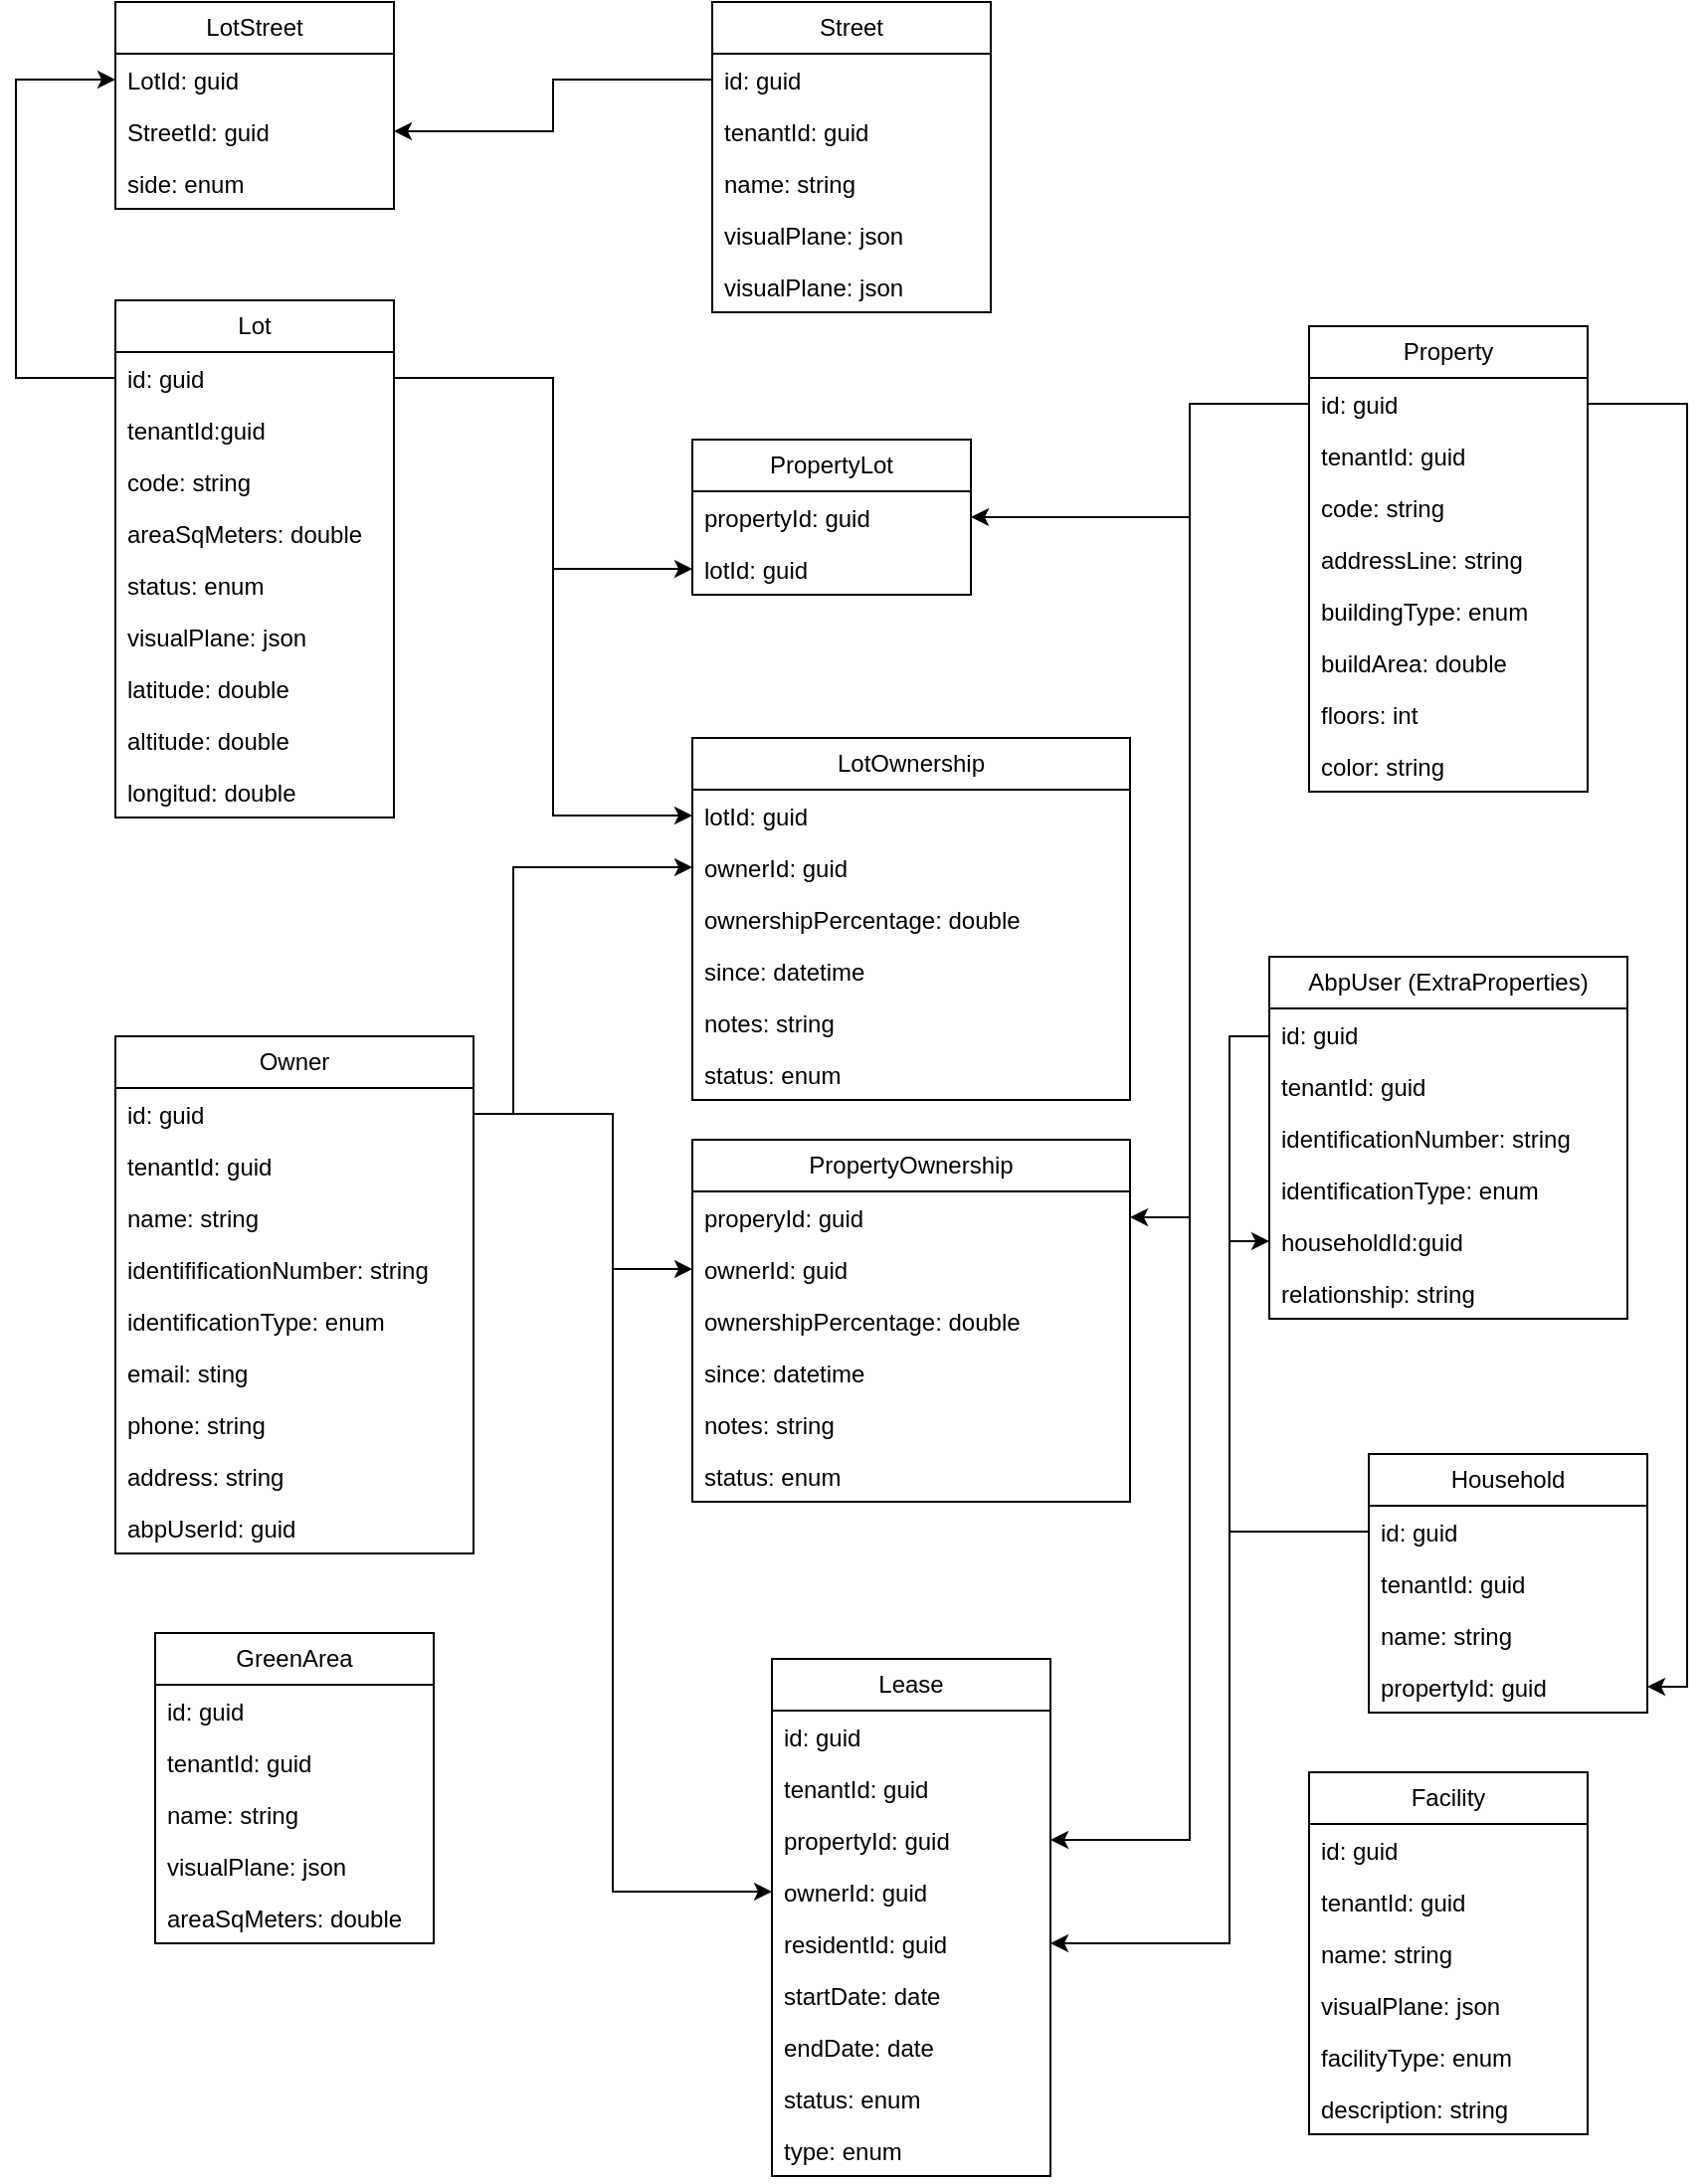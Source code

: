 <mxfile version="28.0.9">
  <diagram name="Page-1" id="ZeDu3IeK6oXNSKnGKm98">
    <mxGraphModel dx="2014" dy="1153" grid="1" gridSize="10" guides="1" tooltips="1" connect="1" arrows="1" fold="1" page="1" pageScale="1" pageWidth="827" pageHeight="1169" math="0" shadow="0">
      <root>
        <mxCell id="0" />
        <mxCell id="1" parent="0" />
        <mxCell id="3YMGH4YMbvWMT7gslMrJ-1" value="Lot" style="swimlane;fontStyle=0;childLayout=stackLayout;horizontal=1;startSize=26;fillColor=none;horizontalStack=0;resizeParent=1;resizeParentMax=0;resizeLast=0;collapsible=1;marginBottom=0;whiteSpace=wrap;html=1;" parent="1" vertex="1">
          <mxGeometry x="100" y="150" width="140" height="260" as="geometry" />
        </mxCell>
        <mxCell id="3YMGH4YMbvWMT7gslMrJ-2" value="id: guid" style="text;strokeColor=none;fillColor=none;align=left;verticalAlign=top;spacingLeft=4;spacingRight=4;overflow=hidden;rotatable=0;points=[[0,0.5],[1,0.5]];portConstraint=eastwest;whiteSpace=wrap;html=1;" parent="3YMGH4YMbvWMT7gslMrJ-1" vertex="1">
          <mxGeometry y="26" width="140" height="26" as="geometry" />
        </mxCell>
        <mxCell id="3YMGH4YMbvWMT7gslMrJ-3" value="tenantId:guid" style="text;strokeColor=none;fillColor=none;align=left;verticalAlign=top;spacingLeft=4;spacingRight=4;overflow=hidden;rotatable=0;points=[[0,0.5],[1,0.5]];portConstraint=eastwest;whiteSpace=wrap;html=1;" parent="3YMGH4YMbvWMT7gslMrJ-1" vertex="1">
          <mxGeometry y="52" width="140" height="26" as="geometry" />
        </mxCell>
        <mxCell id="3YMGH4YMbvWMT7gslMrJ-4" value="code: string" style="text;strokeColor=none;fillColor=none;align=left;verticalAlign=top;spacingLeft=4;spacingRight=4;overflow=hidden;rotatable=0;points=[[0,0.5],[1,0.5]];portConstraint=eastwest;whiteSpace=wrap;html=1;" parent="3YMGH4YMbvWMT7gslMrJ-1" vertex="1">
          <mxGeometry y="78" width="140" height="26" as="geometry" />
        </mxCell>
        <mxCell id="3YMGH4YMbvWMT7gslMrJ-5" value="areaSqMeters: double" style="text;strokeColor=none;fillColor=none;align=left;verticalAlign=top;spacingLeft=4;spacingRight=4;overflow=hidden;rotatable=0;points=[[0,0.5],[1,0.5]];portConstraint=eastwest;whiteSpace=wrap;html=1;" parent="3YMGH4YMbvWMT7gslMrJ-1" vertex="1">
          <mxGeometry y="104" width="140" height="26" as="geometry" />
        </mxCell>
        <mxCell id="3YMGH4YMbvWMT7gslMrJ-6" value="status: enum" style="text;strokeColor=none;fillColor=none;align=left;verticalAlign=top;spacingLeft=4;spacingRight=4;overflow=hidden;rotatable=0;points=[[0,0.5],[1,0.5]];portConstraint=eastwest;whiteSpace=wrap;html=1;" parent="3YMGH4YMbvWMT7gslMrJ-1" vertex="1">
          <mxGeometry y="130" width="140" height="26" as="geometry" />
        </mxCell>
        <mxCell id="3YMGH4YMbvWMT7gslMrJ-7" value="visualPlane: json" style="text;strokeColor=none;fillColor=none;align=left;verticalAlign=top;spacingLeft=4;spacingRight=4;overflow=hidden;rotatable=0;points=[[0,0.5],[1,0.5]];portConstraint=eastwest;whiteSpace=wrap;html=1;" parent="3YMGH4YMbvWMT7gslMrJ-1" vertex="1">
          <mxGeometry y="156" width="140" height="26" as="geometry" />
        </mxCell>
        <mxCell id="3YMGH4YMbvWMT7gslMrJ-8" value="latitude: double" style="text;strokeColor=none;fillColor=none;align=left;verticalAlign=top;spacingLeft=4;spacingRight=4;overflow=hidden;rotatable=0;points=[[0,0.5],[1,0.5]];portConstraint=eastwest;whiteSpace=wrap;html=1;" parent="3YMGH4YMbvWMT7gslMrJ-1" vertex="1">
          <mxGeometry y="182" width="140" height="26" as="geometry" />
        </mxCell>
        <mxCell id="3YMGH4YMbvWMT7gslMrJ-9" value="altitude: double" style="text;strokeColor=none;fillColor=none;align=left;verticalAlign=top;spacingLeft=4;spacingRight=4;overflow=hidden;rotatable=0;points=[[0,0.5],[1,0.5]];portConstraint=eastwest;whiteSpace=wrap;html=1;" parent="3YMGH4YMbvWMT7gslMrJ-1" vertex="1">
          <mxGeometry y="208" width="140" height="26" as="geometry" />
        </mxCell>
        <mxCell id="3YMGH4YMbvWMT7gslMrJ-10" value="longitud: double" style="text;strokeColor=none;fillColor=none;align=left;verticalAlign=top;spacingLeft=4;spacingRight=4;overflow=hidden;rotatable=0;points=[[0,0.5],[1,0.5]];portConstraint=eastwest;whiteSpace=wrap;html=1;" parent="3YMGH4YMbvWMT7gslMrJ-1" vertex="1">
          <mxGeometry y="234" width="140" height="26" as="geometry" />
        </mxCell>
        <mxCell id="3YMGH4YMbvWMT7gslMrJ-11" value="Property" style="swimlane;fontStyle=0;childLayout=stackLayout;horizontal=1;startSize=26;fillColor=none;horizontalStack=0;resizeParent=1;resizeParentMax=0;resizeLast=0;collapsible=1;marginBottom=0;whiteSpace=wrap;html=1;" parent="1" vertex="1">
          <mxGeometry x="700" y="163" width="140" height="234" as="geometry" />
        </mxCell>
        <mxCell id="3YMGH4YMbvWMT7gslMrJ-12" value="id: guid" style="text;strokeColor=none;fillColor=none;align=left;verticalAlign=top;spacingLeft=4;spacingRight=4;overflow=hidden;rotatable=0;points=[[0,0.5],[1,0.5]];portConstraint=eastwest;whiteSpace=wrap;html=1;" parent="3YMGH4YMbvWMT7gslMrJ-11" vertex="1">
          <mxGeometry y="26" width="140" height="26" as="geometry" />
        </mxCell>
        <mxCell id="3YMGH4YMbvWMT7gslMrJ-13" value="tenantId: guid" style="text;strokeColor=none;fillColor=none;align=left;verticalAlign=top;spacingLeft=4;spacingRight=4;overflow=hidden;rotatable=0;points=[[0,0.5],[1,0.5]];portConstraint=eastwest;whiteSpace=wrap;html=1;" parent="3YMGH4YMbvWMT7gslMrJ-11" vertex="1">
          <mxGeometry y="52" width="140" height="26" as="geometry" />
        </mxCell>
        <mxCell id="3YMGH4YMbvWMT7gslMrJ-14" value="code: string" style="text;strokeColor=none;fillColor=none;align=left;verticalAlign=top;spacingLeft=4;spacingRight=4;overflow=hidden;rotatable=0;points=[[0,0.5],[1,0.5]];portConstraint=eastwest;whiteSpace=wrap;html=1;" parent="3YMGH4YMbvWMT7gslMrJ-11" vertex="1">
          <mxGeometry y="78" width="140" height="26" as="geometry" />
        </mxCell>
        <mxCell id="3YMGH4YMbvWMT7gslMrJ-15" value="addressLine: string" style="text;strokeColor=none;fillColor=none;align=left;verticalAlign=top;spacingLeft=4;spacingRight=4;overflow=hidden;rotatable=0;points=[[0,0.5],[1,0.5]];portConstraint=eastwest;whiteSpace=wrap;html=1;" parent="3YMGH4YMbvWMT7gslMrJ-11" vertex="1">
          <mxGeometry y="104" width="140" height="26" as="geometry" />
        </mxCell>
        <mxCell id="3YMGH4YMbvWMT7gslMrJ-16" value="buildingType: enum" style="text;strokeColor=none;fillColor=none;align=left;verticalAlign=top;spacingLeft=4;spacingRight=4;overflow=hidden;rotatable=0;points=[[0,0.5],[1,0.5]];portConstraint=eastwest;whiteSpace=wrap;html=1;" parent="3YMGH4YMbvWMT7gslMrJ-11" vertex="1">
          <mxGeometry y="130" width="140" height="26" as="geometry" />
        </mxCell>
        <mxCell id="3YMGH4YMbvWMT7gslMrJ-17" value="buildArea: double" style="text;strokeColor=none;fillColor=none;align=left;verticalAlign=top;spacingLeft=4;spacingRight=4;overflow=hidden;rotatable=0;points=[[0,0.5],[1,0.5]];portConstraint=eastwest;whiteSpace=wrap;html=1;" parent="3YMGH4YMbvWMT7gslMrJ-11" vertex="1">
          <mxGeometry y="156" width="140" height="26" as="geometry" />
        </mxCell>
        <mxCell id="3YMGH4YMbvWMT7gslMrJ-18" value="floors: int" style="text;strokeColor=none;fillColor=none;align=left;verticalAlign=top;spacingLeft=4;spacingRight=4;overflow=hidden;rotatable=0;points=[[0,0.5],[1,0.5]];portConstraint=eastwest;whiteSpace=wrap;html=1;" parent="3YMGH4YMbvWMT7gslMrJ-11" vertex="1">
          <mxGeometry y="182" width="140" height="26" as="geometry" />
        </mxCell>
        <mxCell id="3YMGH4YMbvWMT7gslMrJ-19" value="color: string" style="text;strokeColor=none;fillColor=none;align=left;verticalAlign=top;spacingLeft=4;spacingRight=4;overflow=hidden;rotatable=0;points=[[0,0.5],[1,0.5]];portConstraint=eastwest;whiteSpace=wrap;html=1;" parent="3YMGH4YMbvWMT7gslMrJ-11" vertex="1">
          <mxGeometry y="208" width="140" height="26" as="geometry" />
        </mxCell>
        <mxCell id="3YMGH4YMbvWMT7gslMrJ-20" value="PropertyLot" style="swimlane;fontStyle=0;childLayout=stackLayout;horizontal=1;startSize=26;fillColor=none;horizontalStack=0;resizeParent=1;resizeParentMax=0;resizeLast=0;collapsible=1;marginBottom=0;whiteSpace=wrap;html=1;" parent="1" vertex="1">
          <mxGeometry x="390" y="220" width="140" height="78" as="geometry" />
        </mxCell>
        <mxCell id="3YMGH4YMbvWMT7gslMrJ-21" value="propertyId: guid" style="text;strokeColor=none;fillColor=none;align=left;verticalAlign=top;spacingLeft=4;spacingRight=4;overflow=hidden;rotatable=0;points=[[0,0.5],[1,0.5]];portConstraint=eastwest;whiteSpace=wrap;html=1;" parent="3YMGH4YMbvWMT7gslMrJ-20" vertex="1">
          <mxGeometry y="26" width="140" height="26" as="geometry" />
        </mxCell>
        <mxCell id="3YMGH4YMbvWMT7gslMrJ-22" value="lotId: guid" style="text;strokeColor=none;fillColor=none;align=left;verticalAlign=top;spacingLeft=4;spacingRight=4;overflow=hidden;rotatable=0;points=[[0,0.5],[1,0.5]];portConstraint=eastwest;whiteSpace=wrap;html=1;" parent="3YMGH4YMbvWMT7gslMrJ-20" vertex="1">
          <mxGeometry y="52" width="140" height="26" as="geometry" />
        </mxCell>
        <mxCell id="3YMGH4YMbvWMT7gslMrJ-27" style="edgeStyle=orthogonalEdgeStyle;rounded=0;orthogonalLoop=1;jettySize=auto;html=1;" parent="1" source="3YMGH4YMbvWMT7gslMrJ-12" target="3YMGH4YMbvWMT7gslMrJ-21" edge="1">
          <mxGeometry relative="1" as="geometry">
            <mxPoint x="570" y="300" as="targetPoint" />
            <Array as="points">
              <mxPoint x="640" y="202" />
              <mxPoint x="640" y="259" />
            </Array>
          </mxGeometry>
        </mxCell>
        <mxCell id="3YMGH4YMbvWMT7gslMrJ-28" style="edgeStyle=orthogonalEdgeStyle;rounded=0;orthogonalLoop=1;jettySize=auto;html=1;entryX=0;entryY=0.5;entryDx=0;entryDy=0;" parent="1" source="3YMGH4YMbvWMT7gslMrJ-2" target="3YMGH4YMbvWMT7gslMrJ-22" edge="1">
          <mxGeometry relative="1" as="geometry">
            <mxPoint x="320" y="302" as="targetPoint" />
            <Array as="points">
              <mxPoint x="320" y="189" />
              <mxPoint x="320" y="285" />
            </Array>
          </mxGeometry>
        </mxCell>
        <mxCell id="3YMGH4YMbvWMT7gslMrJ-29" value="Owner" style="swimlane;fontStyle=0;childLayout=stackLayout;horizontal=1;startSize=26;fillColor=none;horizontalStack=0;resizeParent=1;resizeParentMax=0;resizeLast=0;collapsible=1;marginBottom=0;whiteSpace=wrap;html=1;" parent="1" vertex="1">
          <mxGeometry x="100" y="520" width="180" height="260" as="geometry" />
        </mxCell>
        <mxCell id="3YMGH4YMbvWMT7gslMrJ-30" value="id: guid" style="text;strokeColor=none;fillColor=none;align=left;verticalAlign=top;spacingLeft=4;spacingRight=4;overflow=hidden;rotatable=0;points=[[0,0.5],[1,0.5]];portConstraint=eastwest;whiteSpace=wrap;html=1;" parent="3YMGH4YMbvWMT7gslMrJ-29" vertex="1">
          <mxGeometry y="26" width="180" height="26" as="geometry" />
        </mxCell>
        <mxCell id="3YMGH4YMbvWMT7gslMrJ-31" value="tenantId: guid" style="text;strokeColor=none;fillColor=none;align=left;verticalAlign=top;spacingLeft=4;spacingRight=4;overflow=hidden;rotatable=0;points=[[0,0.5],[1,0.5]];portConstraint=eastwest;whiteSpace=wrap;html=1;" parent="3YMGH4YMbvWMT7gslMrJ-29" vertex="1">
          <mxGeometry y="52" width="180" height="26" as="geometry" />
        </mxCell>
        <mxCell id="3YMGH4YMbvWMT7gslMrJ-32" value="name: string" style="text;strokeColor=none;fillColor=none;align=left;verticalAlign=top;spacingLeft=4;spacingRight=4;overflow=hidden;rotatable=0;points=[[0,0.5],[1,0.5]];portConstraint=eastwest;whiteSpace=wrap;html=1;" parent="3YMGH4YMbvWMT7gslMrJ-29" vertex="1">
          <mxGeometry y="78" width="180" height="26" as="geometry" />
        </mxCell>
        <mxCell id="3YMGH4YMbvWMT7gslMrJ-33" value="identifificationNumber: string" style="text;strokeColor=none;fillColor=none;align=left;verticalAlign=top;spacingLeft=4;spacingRight=4;overflow=hidden;rotatable=0;points=[[0,0.5],[1,0.5]];portConstraint=eastwest;whiteSpace=wrap;html=1;" parent="3YMGH4YMbvWMT7gslMrJ-29" vertex="1">
          <mxGeometry y="104" width="180" height="26" as="geometry" />
        </mxCell>
        <mxCell id="3YMGH4YMbvWMT7gslMrJ-34" value="identificationType: enum" style="text;strokeColor=none;fillColor=none;align=left;verticalAlign=top;spacingLeft=4;spacingRight=4;overflow=hidden;rotatable=0;points=[[0,0.5],[1,0.5]];portConstraint=eastwest;whiteSpace=wrap;html=1;" parent="3YMGH4YMbvWMT7gslMrJ-29" vertex="1">
          <mxGeometry y="130" width="180" height="26" as="geometry" />
        </mxCell>
        <mxCell id="3YMGH4YMbvWMT7gslMrJ-35" value="email: sting" style="text;strokeColor=none;fillColor=none;align=left;verticalAlign=top;spacingLeft=4;spacingRight=4;overflow=hidden;rotatable=0;points=[[0,0.5],[1,0.5]];portConstraint=eastwest;whiteSpace=wrap;html=1;" parent="3YMGH4YMbvWMT7gslMrJ-29" vertex="1">
          <mxGeometry y="156" width="180" height="26" as="geometry" />
        </mxCell>
        <mxCell id="3YMGH4YMbvWMT7gslMrJ-36" value="phone: string" style="text;strokeColor=none;fillColor=none;align=left;verticalAlign=top;spacingLeft=4;spacingRight=4;overflow=hidden;rotatable=0;points=[[0,0.5],[1,0.5]];portConstraint=eastwest;whiteSpace=wrap;html=1;" parent="3YMGH4YMbvWMT7gslMrJ-29" vertex="1">
          <mxGeometry y="182" width="180" height="26" as="geometry" />
        </mxCell>
        <mxCell id="3YMGH4YMbvWMT7gslMrJ-37" value="address: string" style="text;strokeColor=none;fillColor=none;align=left;verticalAlign=top;spacingLeft=4;spacingRight=4;overflow=hidden;rotatable=0;points=[[0,0.5],[1,0.5]];portConstraint=eastwest;whiteSpace=wrap;html=1;" parent="3YMGH4YMbvWMT7gslMrJ-29" vertex="1">
          <mxGeometry y="208" width="180" height="26" as="geometry" />
        </mxCell>
        <mxCell id="8FUP-fv0wdvVuPoWKyRX-9" value="abpUserId: guid" style="text;strokeColor=none;fillColor=none;align=left;verticalAlign=top;spacingLeft=4;spacingRight=4;overflow=hidden;rotatable=0;points=[[0,0.5],[1,0.5]];portConstraint=eastwest;whiteSpace=wrap;html=1;" vertex="1" parent="3YMGH4YMbvWMT7gslMrJ-29">
          <mxGeometry y="234" width="180" height="26" as="geometry" />
        </mxCell>
        <mxCell id="3YMGH4YMbvWMT7gslMrJ-38" value="LotOwnership" style="swimlane;fontStyle=0;childLayout=stackLayout;horizontal=1;startSize=26;fillColor=none;horizontalStack=0;resizeParent=1;resizeParentMax=0;resizeLast=0;collapsible=1;marginBottom=0;whiteSpace=wrap;html=1;" parent="1" vertex="1">
          <mxGeometry x="390" y="370" width="220" height="182" as="geometry" />
        </mxCell>
        <mxCell id="3YMGH4YMbvWMT7gslMrJ-39" value="lotId: guid" style="text;strokeColor=none;fillColor=none;align=left;verticalAlign=top;spacingLeft=4;spacingRight=4;overflow=hidden;rotatable=0;points=[[0,0.5],[1,0.5]];portConstraint=eastwest;whiteSpace=wrap;html=1;" parent="3YMGH4YMbvWMT7gslMrJ-38" vertex="1">
          <mxGeometry y="26" width="220" height="26" as="geometry" />
        </mxCell>
        <mxCell id="3YMGH4YMbvWMT7gslMrJ-40" value="ownerId: guid" style="text;strokeColor=none;fillColor=none;align=left;verticalAlign=top;spacingLeft=4;spacingRight=4;overflow=hidden;rotatable=0;points=[[0,0.5],[1,0.5]];portConstraint=eastwest;whiteSpace=wrap;html=1;" parent="3YMGH4YMbvWMT7gslMrJ-38" vertex="1">
          <mxGeometry y="52" width="220" height="26" as="geometry" />
        </mxCell>
        <mxCell id="3YMGH4YMbvWMT7gslMrJ-41" value="ownershipPercentage: double" style="text;strokeColor=none;fillColor=none;align=left;verticalAlign=top;spacingLeft=4;spacingRight=4;overflow=hidden;rotatable=0;points=[[0,0.5],[1,0.5]];portConstraint=eastwest;whiteSpace=wrap;html=1;" parent="3YMGH4YMbvWMT7gslMrJ-38" vertex="1">
          <mxGeometry y="78" width="220" height="26" as="geometry" />
        </mxCell>
        <mxCell id="3YMGH4YMbvWMT7gslMrJ-42" value="since: datetime" style="text;strokeColor=none;fillColor=none;align=left;verticalAlign=top;spacingLeft=4;spacingRight=4;overflow=hidden;rotatable=0;points=[[0,0.5],[1,0.5]];portConstraint=eastwest;whiteSpace=wrap;html=1;" parent="3YMGH4YMbvWMT7gslMrJ-38" vertex="1">
          <mxGeometry y="104" width="220" height="26" as="geometry" />
        </mxCell>
        <mxCell id="3YMGH4YMbvWMT7gslMrJ-43" value="notes: string" style="text;strokeColor=none;fillColor=none;align=left;verticalAlign=top;spacingLeft=4;spacingRight=4;overflow=hidden;rotatable=0;points=[[0,0.5],[1,0.5]];portConstraint=eastwest;whiteSpace=wrap;html=1;" parent="3YMGH4YMbvWMT7gslMrJ-38" vertex="1">
          <mxGeometry y="130" width="220" height="26" as="geometry" />
        </mxCell>
        <mxCell id="3YMGH4YMbvWMT7gslMrJ-44" value="status: enum" style="text;strokeColor=none;fillColor=none;align=left;verticalAlign=top;spacingLeft=4;spacingRight=4;overflow=hidden;rotatable=0;points=[[0,0.5],[1,0.5]];portConstraint=eastwest;whiteSpace=wrap;html=1;" parent="3YMGH4YMbvWMT7gslMrJ-38" vertex="1">
          <mxGeometry y="156" width="220" height="26" as="geometry" />
        </mxCell>
        <mxCell id="3YMGH4YMbvWMT7gslMrJ-45" style="edgeStyle=orthogonalEdgeStyle;rounded=0;orthogonalLoop=1;jettySize=auto;html=1;entryX=0;entryY=0.5;entryDx=0;entryDy=0;" parent="1" source="3YMGH4YMbvWMT7gslMrJ-2" target="3YMGH4YMbvWMT7gslMrJ-39" edge="1">
          <mxGeometry relative="1" as="geometry">
            <Array as="points">
              <mxPoint x="320" y="189" />
              <mxPoint x="320" y="409" />
            </Array>
          </mxGeometry>
        </mxCell>
        <mxCell id="3YMGH4YMbvWMT7gslMrJ-46" style="edgeStyle=orthogonalEdgeStyle;rounded=0;orthogonalLoop=1;jettySize=auto;html=1;entryX=0;entryY=0.5;entryDx=0;entryDy=0;" parent="1" source="3YMGH4YMbvWMT7gslMrJ-30" target="3YMGH4YMbvWMT7gslMrJ-40" edge="1">
          <mxGeometry relative="1" as="geometry">
            <Array as="points">
              <mxPoint x="300" y="559" />
              <mxPoint x="300" y="435" />
            </Array>
          </mxGeometry>
        </mxCell>
        <mxCell id="3YMGH4YMbvWMT7gslMrJ-47" value="PropertyOwnership" style="swimlane;fontStyle=0;childLayout=stackLayout;horizontal=1;startSize=26;fillColor=light-dark(transparent,#666666);horizontalStack=0;resizeParent=1;resizeParentMax=0;resizeLast=0;collapsible=1;marginBottom=0;whiteSpace=wrap;html=1;" parent="1" vertex="1">
          <mxGeometry x="390" y="572" width="220" height="182" as="geometry" />
        </mxCell>
        <mxCell id="3YMGH4YMbvWMT7gslMrJ-48" value="properyId: guid" style="text;strokeColor=none;fillColor=light-dark(transparent,#CCCCCC);align=left;verticalAlign=top;spacingLeft=4;spacingRight=4;overflow=hidden;rotatable=0;points=[[0,0.5],[1,0.5]];portConstraint=eastwest;whiteSpace=wrap;html=1;" parent="3YMGH4YMbvWMT7gslMrJ-47" vertex="1">
          <mxGeometry y="26" width="220" height="26" as="geometry" />
        </mxCell>
        <mxCell id="3YMGH4YMbvWMT7gslMrJ-49" value="ownerId: guid" style="text;strokeColor=none;fillColor=light-dark(transparent,#CCCCCC);align=left;verticalAlign=top;spacingLeft=4;spacingRight=4;overflow=hidden;rotatable=0;points=[[0,0.5],[1,0.5]];portConstraint=eastwest;whiteSpace=wrap;html=1;" parent="3YMGH4YMbvWMT7gslMrJ-47" vertex="1">
          <mxGeometry y="52" width="220" height="26" as="geometry" />
        </mxCell>
        <mxCell id="3YMGH4YMbvWMT7gslMrJ-50" value="ownershipPercentage: double" style="text;strokeColor=none;fillColor=light-dark(transparent,#CCCCCC);align=left;verticalAlign=top;spacingLeft=4;spacingRight=4;overflow=hidden;rotatable=0;points=[[0,0.5],[1,0.5]];portConstraint=eastwest;whiteSpace=wrap;html=1;" parent="3YMGH4YMbvWMT7gslMrJ-47" vertex="1">
          <mxGeometry y="78" width="220" height="26" as="geometry" />
        </mxCell>
        <mxCell id="3YMGH4YMbvWMT7gslMrJ-51" value="since: datetime" style="text;strokeColor=none;fillColor=light-dark(transparent,#CCCCCC);align=left;verticalAlign=top;spacingLeft=4;spacingRight=4;overflow=hidden;rotatable=0;points=[[0,0.5],[1,0.5]];portConstraint=eastwest;whiteSpace=wrap;html=1;" parent="3YMGH4YMbvWMT7gslMrJ-47" vertex="1">
          <mxGeometry y="104" width="220" height="26" as="geometry" />
        </mxCell>
        <mxCell id="3YMGH4YMbvWMT7gslMrJ-52" value="notes: string" style="text;strokeColor=none;fillColor=light-dark(transparent,#CCCCCC);align=left;verticalAlign=top;spacingLeft=4;spacingRight=4;overflow=hidden;rotatable=0;points=[[0,0.5],[1,0.5]];portConstraint=eastwest;whiteSpace=wrap;html=1;" parent="3YMGH4YMbvWMT7gslMrJ-47" vertex="1">
          <mxGeometry y="130" width="220" height="26" as="geometry" />
        </mxCell>
        <mxCell id="3YMGH4YMbvWMT7gslMrJ-53" value="status: enum" style="text;strokeColor=none;fillColor=light-dark(transparent,#CCCCCC);align=left;verticalAlign=top;spacingLeft=4;spacingRight=4;overflow=hidden;rotatable=0;points=[[0,0.5],[1,0.5]];portConstraint=eastwest;whiteSpace=wrap;html=1;" parent="3YMGH4YMbvWMT7gslMrJ-47" vertex="1">
          <mxGeometry y="156" width="220" height="26" as="geometry" />
        </mxCell>
        <mxCell id="3YMGH4YMbvWMT7gslMrJ-54" style="edgeStyle=orthogonalEdgeStyle;rounded=0;orthogonalLoop=1;jettySize=auto;html=1;entryX=1;entryY=0.5;entryDx=0;entryDy=0;" parent="1" source="3YMGH4YMbvWMT7gslMrJ-12" target="3YMGH4YMbvWMT7gslMrJ-48" edge="1">
          <mxGeometry relative="1" as="geometry">
            <Array as="points">
              <mxPoint x="640" y="202" />
              <mxPoint x="640" y="611" />
            </Array>
          </mxGeometry>
        </mxCell>
        <mxCell id="3YMGH4YMbvWMT7gslMrJ-55" style="edgeStyle=orthogonalEdgeStyle;rounded=0;orthogonalLoop=1;jettySize=auto;html=1;" parent="1" source="3YMGH4YMbvWMT7gslMrJ-30" target="3YMGH4YMbvWMT7gslMrJ-49" edge="1">
          <mxGeometry relative="1" as="geometry">
            <Array as="points">
              <mxPoint x="350" y="559" />
              <mxPoint x="350" y="637" />
            </Array>
          </mxGeometry>
        </mxCell>
        <mxCell id="3YMGH4YMbvWMT7gslMrJ-56" value="AbpUser (ExtraProperties)" style="swimlane;fontStyle=0;childLayout=stackLayout;horizontal=1;startSize=26;fillColor=none;horizontalStack=0;resizeParent=1;resizeParentMax=0;resizeLast=0;collapsible=1;marginBottom=0;whiteSpace=wrap;html=1;" parent="1" vertex="1">
          <mxGeometry x="680" y="480" width="180" height="182" as="geometry" />
        </mxCell>
        <mxCell id="3YMGH4YMbvWMT7gslMrJ-57" value="id: guid" style="text;strokeColor=none;fillColor=none;align=left;verticalAlign=top;spacingLeft=4;spacingRight=4;overflow=hidden;rotatable=0;points=[[0,0.5],[1,0.5]];portConstraint=eastwest;whiteSpace=wrap;html=1;" parent="3YMGH4YMbvWMT7gslMrJ-56" vertex="1">
          <mxGeometry y="26" width="180" height="26" as="geometry" />
        </mxCell>
        <mxCell id="3YMGH4YMbvWMT7gslMrJ-58" value="tenantId: guid" style="text;strokeColor=none;fillColor=none;align=left;verticalAlign=top;spacingLeft=4;spacingRight=4;overflow=hidden;rotatable=0;points=[[0,0.5],[1,0.5]];portConstraint=eastwest;whiteSpace=wrap;html=1;" parent="3YMGH4YMbvWMT7gslMrJ-56" vertex="1">
          <mxGeometry y="52" width="180" height="26" as="geometry" />
        </mxCell>
        <mxCell id="3YMGH4YMbvWMT7gslMrJ-61" value="identificationNumber: string" style="text;strokeColor=none;fillColor=none;align=left;verticalAlign=top;spacingLeft=4;spacingRight=4;overflow=hidden;rotatable=0;points=[[0,0.5],[1,0.5]];portConstraint=eastwest;whiteSpace=wrap;html=1;" parent="3YMGH4YMbvWMT7gslMrJ-56" vertex="1">
          <mxGeometry y="78" width="180" height="26" as="geometry" />
        </mxCell>
        <mxCell id="3YMGH4YMbvWMT7gslMrJ-62" value="identificationType: enum" style="text;strokeColor=none;fillColor=none;align=left;verticalAlign=top;spacingLeft=4;spacingRight=4;overflow=hidden;rotatable=0;points=[[0,0.5],[1,0.5]];portConstraint=eastwest;whiteSpace=wrap;html=1;" parent="3YMGH4YMbvWMT7gslMrJ-56" vertex="1">
          <mxGeometry y="104" width="180" height="26" as="geometry" />
        </mxCell>
        <mxCell id="3YMGH4YMbvWMT7gslMrJ-66" value="householdId:guid" style="text;strokeColor=none;fillColor=none;align=left;verticalAlign=top;spacingLeft=4;spacingRight=4;overflow=hidden;rotatable=0;points=[[0,0.5],[1,0.5]];portConstraint=eastwest;whiteSpace=wrap;html=1;" parent="3YMGH4YMbvWMT7gslMrJ-56" vertex="1">
          <mxGeometry y="130" width="180" height="26" as="geometry" />
        </mxCell>
        <mxCell id="8FUP-fv0wdvVuPoWKyRX-8" value="relationship: string" style="text;strokeColor=none;fillColor=none;align=left;verticalAlign=top;spacingLeft=4;spacingRight=4;overflow=hidden;rotatable=0;points=[[0,0.5],[1,0.5]];portConstraint=eastwest;whiteSpace=wrap;html=1;" vertex="1" parent="3YMGH4YMbvWMT7gslMrJ-56">
          <mxGeometry y="156" width="180" height="26" as="geometry" />
        </mxCell>
        <mxCell id="3YMGH4YMbvWMT7gslMrJ-67" style="edgeStyle=orthogonalEdgeStyle;rounded=0;orthogonalLoop=1;jettySize=auto;html=1;entryX=1;entryY=0.5;entryDx=0;entryDy=0;" parent="1" source="3YMGH4YMbvWMT7gslMrJ-12" edge="1">
          <mxGeometry relative="1" as="geometry">
            <Array as="points">
              <mxPoint x="910" y="202" />
              <mxPoint x="910" y="715" />
            </Array>
          </mxGeometry>
        </mxCell>
        <mxCell id="3YMGH4YMbvWMT7gslMrJ-68" value="Household" style="swimlane;fontStyle=0;childLayout=stackLayout;horizontal=1;startSize=26;fillColor=none;horizontalStack=0;resizeParent=1;resizeParentMax=0;resizeLast=0;collapsible=1;marginBottom=0;whiteSpace=wrap;html=1;" parent="1" vertex="1">
          <mxGeometry x="730" y="730" width="140" height="130" as="geometry" />
        </mxCell>
        <mxCell id="3YMGH4YMbvWMT7gslMrJ-69" value="id: guid" style="text;strokeColor=none;fillColor=none;align=left;verticalAlign=top;spacingLeft=4;spacingRight=4;overflow=hidden;rotatable=0;points=[[0,0.5],[1,0.5]];portConstraint=eastwest;whiteSpace=wrap;html=1;" parent="3YMGH4YMbvWMT7gslMrJ-68" vertex="1">
          <mxGeometry y="26" width="140" height="26" as="geometry" />
        </mxCell>
        <mxCell id="3YMGH4YMbvWMT7gslMrJ-70" value="tenantId: guid" style="text;strokeColor=none;fillColor=none;align=left;verticalAlign=top;spacingLeft=4;spacingRight=4;overflow=hidden;rotatable=0;points=[[0,0.5],[1,0.5]];portConstraint=eastwest;whiteSpace=wrap;html=1;" parent="3YMGH4YMbvWMT7gslMrJ-68" vertex="1">
          <mxGeometry y="52" width="140" height="26" as="geometry" />
        </mxCell>
        <mxCell id="3YMGH4YMbvWMT7gslMrJ-71" value="name: string" style="text;strokeColor=none;fillColor=none;align=left;verticalAlign=top;spacingLeft=4;spacingRight=4;overflow=hidden;rotatable=0;points=[[0,0.5],[1,0.5]];portConstraint=eastwest;whiteSpace=wrap;html=1;" parent="3YMGH4YMbvWMT7gslMrJ-68" vertex="1">
          <mxGeometry y="78" width="140" height="26" as="geometry" />
        </mxCell>
        <mxCell id="3YMGH4YMbvWMT7gslMrJ-72" value="propertyId: guid" style="text;strokeColor=none;fillColor=none;align=left;verticalAlign=top;spacingLeft=4;spacingRight=4;overflow=hidden;rotatable=0;points=[[0,0.5],[1,0.5]];portConstraint=eastwest;whiteSpace=wrap;html=1;" parent="3YMGH4YMbvWMT7gslMrJ-68" vertex="1">
          <mxGeometry y="104" width="140" height="26" as="geometry" />
        </mxCell>
        <mxCell id="3YMGH4YMbvWMT7gslMrJ-76" value="Lease" style="swimlane;fontStyle=0;childLayout=stackLayout;horizontal=1;startSize=26;fillColor=none;horizontalStack=0;resizeParent=1;resizeParentMax=0;resizeLast=0;collapsible=1;marginBottom=0;whiteSpace=wrap;html=1;" parent="1" vertex="1">
          <mxGeometry x="430" y="833" width="140" height="260" as="geometry" />
        </mxCell>
        <mxCell id="3YMGH4YMbvWMT7gslMrJ-77" value="id: guid" style="text;strokeColor=none;fillColor=none;align=left;verticalAlign=top;spacingLeft=4;spacingRight=4;overflow=hidden;rotatable=0;points=[[0,0.5],[1,0.5]];portConstraint=eastwest;whiteSpace=wrap;html=1;" parent="3YMGH4YMbvWMT7gslMrJ-76" vertex="1">
          <mxGeometry y="26" width="140" height="26" as="geometry" />
        </mxCell>
        <mxCell id="3YMGH4YMbvWMT7gslMrJ-78" value="tenantId: guid" style="text;strokeColor=none;fillColor=none;align=left;verticalAlign=top;spacingLeft=4;spacingRight=4;overflow=hidden;rotatable=0;points=[[0,0.5],[1,0.5]];portConstraint=eastwest;whiteSpace=wrap;html=1;" parent="3YMGH4YMbvWMT7gslMrJ-76" vertex="1">
          <mxGeometry y="52" width="140" height="26" as="geometry" />
        </mxCell>
        <mxCell id="3YMGH4YMbvWMT7gslMrJ-79" value="propertyId: guid" style="text;strokeColor=none;fillColor=none;align=left;verticalAlign=top;spacingLeft=4;spacingRight=4;overflow=hidden;rotatable=0;points=[[0,0.5],[1,0.5]];portConstraint=eastwest;whiteSpace=wrap;html=1;" parent="3YMGH4YMbvWMT7gslMrJ-76" vertex="1">
          <mxGeometry y="78" width="140" height="26" as="geometry" />
        </mxCell>
        <mxCell id="3YMGH4YMbvWMT7gslMrJ-80" value="ownerId: guid" style="text;strokeColor=none;fillColor=none;align=left;verticalAlign=top;spacingLeft=4;spacingRight=4;overflow=hidden;rotatable=0;points=[[0,0.5],[1,0.5]];portConstraint=eastwest;whiteSpace=wrap;html=1;" parent="3YMGH4YMbvWMT7gslMrJ-76" vertex="1">
          <mxGeometry y="104" width="140" height="26" as="geometry" />
        </mxCell>
        <mxCell id="3YMGH4YMbvWMT7gslMrJ-81" value="residentId: guid" style="text;strokeColor=none;fillColor=none;align=left;verticalAlign=top;spacingLeft=4;spacingRight=4;overflow=hidden;rotatable=0;points=[[0,0.5],[1,0.5]];portConstraint=eastwest;whiteSpace=wrap;html=1;" parent="3YMGH4YMbvWMT7gslMrJ-76" vertex="1">
          <mxGeometry y="130" width="140" height="26" as="geometry" />
        </mxCell>
        <mxCell id="3YMGH4YMbvWMT7gslMrJ-82" value="startDate: date" style="text;strokeColor=none;fillColor=none;align=left;verticalAlign=top;spacingLeft=4;spacingRight=4;overflow=hidden;rotatable=0;points=[[0,0.5],[1,0.5]];portConstraint=eastwest;whiteSpace=wrap;html=1;" parent="3YMGH4YMbvWMT7gslMrJ-76" vertex="1">
          <mxGeometry y="156" width="140" height="26" as="geometry" />
        </mxCell>
        <mxCell id="3YMGH4YMbvWMT7gslMrJ-83" value="endDate: date" style="text;strokeColor=none;fillColor=none;align=left;verticalAlign=top;spacingLeft=4;spacingRight=4;overflow=hidden;rotatable=0;points=[[0,0.5],[1,0.5]];portConstraint=eastwest;whiteSpace=wrap;html=1;" parent="3YMGH4YMbvWMT7gslMrJ-76" vertex="1">
          <mxGeometry y="182" width="140" height="26" as="geometry" />
        </mxCell>
        <mxCell id="3YMGH4YMbvWMT7gslMrJ-84" value="status: enum" style="text;strokeColor=none;fillColor=none;align=left;verticalAlign=top;spacingLeft=4;spacingRight=4;overflow=hidden;rotatable=0;points=[[0,0.5],[1,0.5]];portConstraint=eastwest;whiteSpace=wrap;html=1;" parent="3YMGH4YMbvWMT7gslMrJ-76" vertex="1">
          <mxGeometry y="208" width="140" height="26" as="geometry" />
        </mxCell>
        <mxCell id="3YMGH4YMbvWMT7gslMrJ-85" value="type: enum" style="text;strokeColor=none;fillColor=none;align=left;verticalAlign=top;spacingLeft=4;spacingRight=4;overflow=hidden;rotatable=0;points=[[0,0.5],[1,0.5]];portConstraint=eastwest;whiteSpace=wrap;html=1;" parent="3YMGH4YMbvWMT7gslMrJ-76" vertex="1">
          <mxGeometry y="234" width="140" height="26" as="geometry" />
        </mxCell>
        <mxCell id="3YMGH4YMbvWMT7gslMrJ-86" style="edgeStyle=orthogonalEdgeStyle;rounded=0;orthogonalLoop=1;jettySize=auto;html=1;entryX=0;entryY=0.5;entryDx=0;entryDy=0;" parent="1" source="3YMGH4YMbvWMT7gslMrJ-30" target="3YMGH4YMbvWMT7gslMrJ-80" edge="1">
          <mxGeometry relative="1" as="geometry">
            <Array as="points">
              <mxPoint x="350" y="559" />
              <mxPoint x="350" y="950" />
            </Array>
          </mxGeometry>
        </mxCell>
        <mxCell id="3YMGH4YMbvWMT7gslMrJ-87" style="edgeStyle=orthogonalEdgeStyle;rounded=0;orthogonalLoop=1;jettySize=auto;html=1;entryX=1;entryY=0.5;entryDx=0;entryDy=0;" parent="1" source="3YMGH4YMbvWMT7gslMrJ-12" target="3YMGH4YMbvWMT7gslMrJ-79" edge="1">
          <mxGeometry relative="1" as="geometry">
            <Array as="points">
              <mxPoint x="640" y="202" />
              <mxPoint x="640" y="924" />
            </Array>
          </mxGeometry>
        </mxCell>
        <mxCell id="3YMGH4YMbvWMT7gslMrJ-88" value="Street" style="swimlane;fontStyle=0;childLayout=stackLayout;horizontal=1;startSize=26;fillColor=none;horizontalStack=0;resizeParent=1;resizeParentMax=0;resizeLast=0;collapsible=1;marginBottom=0;whiteSpace=wrap;html=1;" parent="1" vertex="1">
          <mxGeometry x="400" width="140" height="156" as="geometry" />
        </mxCell>
        <mxCell id="3YMGH4YMbvWMT7gslMrJ-89" value="id: guid" style="text;strokeColor=none;fillColor=none;align=left;verticalAlign=top;spacingLeft=4;spacingRight=4;overflow=hidden;rotatable=0;points=[[0,0.5],[1,0.5]];portConstraint=eastwest;whiteSpace=wrap;html=1;" parent="3YMGH4YMbvWMT7gslMrJ-88" vertex="1">
          <mxGeometry y="26" width="140" height="26" as="geometry" />
        </mxCell>
        <mxCell id="3YMGH4YMbvWMT7gslMrJ-90" value="tenantId: guid" style="text;strokeColor=none;fillColor=none;align=left;verticalAlign=top;spacingLeft=4;spacingRight=4;overflow=hidden;rotatable=0;points=[[0,0.5],[1,0.5]];portConstraint=eastwest;whiteSpace=wrap;html=1;" parent="3YMGH4YMbvWMT7gslMrJ-88" vertex="1">
          <mxGeometry y="52" width="140" height="26" as="geometry" />
        </mxCell>
        <mxCell id="3YMGH4YMbvWMT7gslMrJ-91" value="name: string" style="text;strokeColor=none;fillColor=none;align=left;verticalAlign=top;spacingLeft=4;spacingRight=4;overflow=hidden;rotatable=0;points=[[0,0.5],[1,0.5]];portConstraint=eastwest;whiteSpace=wrap;html=1;" parent="3YMGH4YMbvWMT7gslMrJ-88" vertex="1">
          <mxGeometry y="78" width="140" height="26" as="geometry" />
        </mxCell>
        <mxCell id="8FUP-fv0wdvVuPoWKyRX-7" value="visualPlane: json" style="text;strokeColor=none;fillColor=none;align=left;verticalAlign=top;spacingLeft=4;spacingRight=4;overflow=hidden;rotatable=0;points=[[0,0.5],[1,0.5]];portConstraint=eastwest;whiteSpace=wrap;html=1;" vertex="1" parent="3YMGH4YMbvWMT7gslMrJ-88">
          <mxGeometry y="104" width="140" height="26" as="geometry" />
        </mxCell>
        <mxCell id="3YMGH4YMbvWMT7gslMrJ-92" value="visualPlane: json" style="text;strokeColor=none;fillColor=none;align=left;verticalAlign=top;spacingLeft=4;spacingRight=4;overflow=hidden;rotatable=0;points=[[0,0.5],[1,0.5]];portConstraint=eastwest;whiteSpace=wrap;html=1;" parent="3YMGH4YMbvWMT7gslMrJ-88" vertex="1">
          <mxGeometry y="130" width="140" height="26" as="geometry" />
        </mxCell>
        <mxCell id="3YMGH4YMbvWMT7gslMrJ-94" value="GreenArea" style="swimlane;fontStyle=0;childLayout=stackLayout;horizontal=1;startSize=26;fillColor=none;horizontalStack=0;resizeParent=1;resizeParentMax=0;resizeLast=0;collapsible=1;marginBottom=0;whiteSpace=wrap;html=1;" parent="1" vertex="1">
          <mxGeometry x="120" y="820" width="140" height="156" as="geometry" />
        </mxCell>
        <mxCell id="3YMGH4YMbvWMT7gslMrJ-95" value="id: guid" style="text;strokeColor=none;fillColor=none;align=left;verticalAlign=top;spacingLeft=4;spacingRight=4;overflow=hidden;rotatable=0;points=[[0,0.5],[1,0.5]];portConstraint=eastwest;whiteSpace=wrap;html=1;" parent="3YMGH4YMbvWMT7gslMrJ-94" vertex="1">
          <mxGeometry y="26" width="140" height="26" as="geometry" />
        </mxCell>
        <mxCell id="3YMGH4YMbvWMT7gslMrJ-96" value="tenantId: guid" style="text;strokeColor=none;fillColor=none;align=left;verticalAlign=top;spacingLeft=4;spacingRight=4;overflow=hidden;rotatable=0;points=[[0,0.5],[1,0.5]];portConstraint=eastwest;whiteSpace=wrap;html=1;" parent="3YMGH4YMbvWMT7gslMrJ-94" vertex="1">
          <mxGeometry y="52" width="140" height="26" as="geometry" />
        </mxCell>
        <mxCell id="3YMGH4YMbvWMT7gslMrJ-97" value="name: string" style="text;strokeColor=none;fillColor=none;align=left;verticalAlign=top;spacingLeft=4;spacingRight=4;overflow=hidden;rotatable=0;points=[[0,0.5],[1,0.5]];portConstraint=eastwest;whiteSpace=wrap;html=1;" parent="3YMGH4YMbvWMT7gslMrJ-94" vertex="1">
          <mxGeometry y="78" width="140" height="26" as="geometry" />
        </mxCell>
        <mxCell id="3YMGH4YMbvWMT7gslMrJ-98" value="visualPlane: json" style="text;strokeColor=none;fillColor=none;align=left;verticalAlign=top;spacingLeft=4;spacingRight=4;overflow=hidden;rotatable=0;points=[[0,0.5],[1,0.5]];portConstraint=eastwest;whiteSpace=wrap;html=1;" parent="3YMGH4YMbvWMT7gslMrJ-94" vertex="1">
          <mxGeometry y="104" width="140" height="26" as="geometry" />
        </mxCell>
        <mxCell id="3YMGH4YMbvWMT7gslMrJ-101" value="areaSqMeters: double" style="text;strokeColor=none;fillColor=none;align=left;verticalAlign=top;spacingLeft=4;spacingRight=4;overflow=hidden;rotatable=0;points=[[0,0.5],[1,0.5]];portConstraint=eastwest;whiteSpace=wrap;html=1;" parent="3YMGH4YMbvWMT7gslMrJ-94" vertex="1">
          <mxGeometry y="130" width="140" height="26" as="geometry" />
        </mxCell>
        <mxCell id="3YMGH4YMbvWMT7gslMrJ-102" value="Facility" style="swimlane;fontStyle=0;childLayout=stackLayout;horizontal=1;startSize=26;fillColor=none;horizontalStack=0;resizeParent=1;resizeParentMax=0;resizeLast=0;collapsible=1;marginBottom=0;whiteSpace=wrap;html=1;" parent="1" vertex="1">
          <mxGeometry x="700" y="890" width="140" height="182" as="geometry" />
        </mxCell>
        <mxCell id="3YMGH4YMbvWMT7gslMrJ-103" value="id: guid" style="text;strokeColor=none;fillColor=none;align=left;verticalAlign=top;spacingLeft=4;spacingRight=4;overflow=hidden;rotatable=0;points=[[0,0.5],[1,0.5]];portConstraint=eastwest;whiteSpace=wrap;html=1;" parent="3YMGH4YMbvWMT7gslMrJ-102" vertex="1">
          <mxGeometry y="26" width="140" height="26" as="geometry" />
        </mxCell>
        <mxCell id="3YMGH4YMbvWMT7gslMrJ-104" value="tenantId: guid" style="text;strokeColor=none;fillColor=none;align=left;verticalAlign=top;spacingLeft=4;spacingRight=4;overflow=hidden;rotatable=0;points=[[0,0.5],[1,0.5]];portConstraint=eastwest;whiteSpace=wrap;html=1;" parent="3YMGH4YMbvWMT7gslMrJ-102" vertex="1">
          <mxGeometry y="52" width="140" height="26" as="geometry" />
        </mxCell>
        <mxCell id="3YMGH4YMbvWMT7gslMrJ-105" value="name: string" style="text;strokeColor=none;fillColor=none;align=left;verticalAlign=top;spacingLeft=4;spacingRight=4;overflow=hidden;rotatable=0;points=[[0,0.5],[1,0.5]];portConstraint=eastwest;whiteSpace=wrap;html=1;" parent="3YMGH4YMbvWMT7gslMrJ-102" vertex="1">
          <mxGeometry y="78" width="140" height="26" as="geometry" />
        </mxCell>
        <mxCell id="3YMGH4YMbvWMT7gslMrJ-106" value="visualPlane: json" style="text;strokeColor=none;fillColor=none;align=left;verticalAlign=top;spacingLeft=4;spacingRight=4;overflow=hidden;rotatable=0;points=[[0,0.5],[1,0.5]];portConstraint=eastwest;whiteSpace=wrap;html=1;" parent="3YMGH4YMbvWMT7gslMrJ-102" vertex="1">
          <mxGeometry y="104" width="140" height="26" as="geometry" />
        </mxCell>
        <mxCell id="3YMGH4YMbvWMT7gslMrJ-107" value="facilityType: enum" style="text;strokeColor=none;fillColor=none;align=left;verticalAlign=top;spacingLeft=4;spacingRight=4;overflow=hidden;rotatable=0;points=[[0,0.5],[1,0.5]];portConstraint=eastwest;whiteSpace=wrap;html=1;" parent="3YMGH4YMbvWMT7gslMrJ-102" vertex="1">
          <mxGeometry y="130" width="140" height="26" as="geometry" />
        </mxCell>
        <mxCell id="3YMGH4YMbvWMT7gslMrJ-108" value="description: string" style="text;strokeColor=none;fillColor=none;align=left;verticalAlign=top;spacingLeft=4;spacingRight=4;overflow=hidden;rotatable=0;points=[[0,0.5],[1,0.5]];portConstraint=eastwest;whiteSpace=wrap;html=1;" parent="3YMGH4YMbvWMT7gslMrJ-102" vertex="1">
          <mxGeometry y="156" width="140" height="26" as="geometry" />
        </mxCell>
        <mxCell id="3YMGH4YMbvWMT7gslMrJ-110" style="edgeStyle=orthogonalEdgeStyle;rounded=0;orthogonalLoop=1;jettySize=auto;html=1;entryX=0;entryY=0.5;entryDx=0;entryDy=0;" parent="1" source="3YMGH4YMbvWMT7gslMrJ-69" target="3YMGH4YMbvWMT7gslMrJ-66" edge="1">
          <mxGeometry relative="1" as="geometry" />
        </mxCell>
        <mxCell id="3YMGH4YMbvWMT7gslMrJ-111" style="edgeStyle=orthogonalEdgeStyle;rounded=0;orthogonalLoop=1;jettySize=auto;html=1;entryX=1;entryY=0.5;entryDx=0;entryDy=0;" parent="1" source="3YMGH4YMbvWMT7gslMrJ-12" target="3YMGH4YMbvWMT7gslMrJ-72" edge="1">
          <mxGeometry relative="1" as="geometry" />
        </mxCell>
        <mxCell id="3YMGH4YMbvWMT7gslMrJ-112" style="edgeStyle=orthogonalEdgeStyle;rounded=0;orthogonalLoop=1;jettySize=auto;html=1;entryX=1;entryY=0.5;entryDx=0;entryDy=0;exitX=0;exitY=0.5;exitDx=0;exitDy=0;" parent="1" source="3YMGH4YMbvWMT7gslMrJ-57" target="3YMGH4YMbvWMT7gslMrJ-81" edge="1">
          <mxGeometry relative="1" as="geometry">
            <Array as="points">
              <mxPoint x="660" y="520" />
              <mxPoint x="660" y="976" />
            </Array>
          </mxGeometry>
        </mxCell>
        <mxCell id="8FUP-fv0wdvVuPoWKyRX-1" value="LotStreet" style="swimlane;fontStyle=0;childLayout=stackLayout;horizontal=1;startSize=26;fillColor=none;horizontalStack=0;resizeParent=1;resizeParentMax=0;resizeLast=0;collapsible=1;marginBottom=0;whiteSpace=wrap;html=1;" vertex="1" parent="1">
          <mxGeometry x="100" width="140" height="104" as="geometry" />
        </mxCell>
        <mxCell id="8FUP-fv0wdvVuPoWKyRX-2" value="LotId: guid" style="text;strokeColor=none;fillColor=none;align=left;verticalAlign=top;spacingLeft=4;spacingRight=4;overflow=hidden;rotatable=0;points=[[0,0.5],[1,0.5]];portConstraint=eastwest;whiteSpace=wrap;html=1;" vertex="1" parent="8FUP-fv0wdvVuPoWKyRX-1">
          <mxGeometry y="26" width="140" height="26" as="geometry" />
        </mxCell>
        <mxCell id="8FUP-fv0wdvVuPoWKyRX-3" value="StreetId: guid" style="text;strokeColor=none;fillColor=none;align=left;verticalAlign=top;spacingLeft=4;spacingRight=4;overflow=hidden;rotatable=0;points=[[0,0.5],[1,0.5]];portConstraint=eastwest;whiteSpace=wrap;html=1;" vertex="1" parent="8FUP-fv0wdvVuPoWKyRX-1">
          <mxGeometry y="52" width="140" height="26" as="geometry" />
        </mxCell>
        <mxCell id="8FUP-fv0wdvVuPoWKyRX-4" value="side: enum" style="text;strokeColor=none;fillColor=none;align=left;verticalAlign=top;spacingLeft=4;spacingRight=4;overflow=hidden;rotatable=0;points=[[0,0.5],[1,0.5]];portConstraint=eastwest;whiteSpace=wrap;html=1;" vertex="1" parent="8FUP-fv0wdvVuPoWKyRX-1">
          <mxGeometry y="78" width="140" height="26" as="geometry" />
        </mxCell>
        <mxCell id="8FUP-fv0wdvVuPoWKyRX-5" style="edgeStyle=orthogonalEdgeStyle;rounded=0;orthogonalLoop=1;jettySize=auto;html=1;entryX=1;entryY=0.5;entryDx=0;entryDy=0;" edge="1" parent="1" source="3YMGH4YMbvWMT7gslMrJ-89" target="8FUP-fv0wdvVuPoWKyRX-3">
          <mxGeometry relative="1" as="geometry" />
        </mxCell>
        <mxCell id="8FUP-fv0wdvVuPoWKyRX-6" style="edgeStyle=orthogonalEdgeStyle;rounded=0;orthogonalLoop=1;jettySize=auto;html=1;entryX=0;entryY=0.5;entryDx=0;entryDy=0;" edge="1" parent="1" source="3YMGH4YMbvWMT7gslMrJ-2" target="8FUP-fv0wdvVuPoWKyRX-2">
          <mxGeometry relative="1" as="geometry">
            <Array as="points">
              <mxPoint x="50" y="189" />
              <mxPoint x="50" y="39" />
            </Array>
          </mxGeometry>
        </mxCell>
      </root>
    </mxGraphModel>
  </diagram>
</mxfile>
